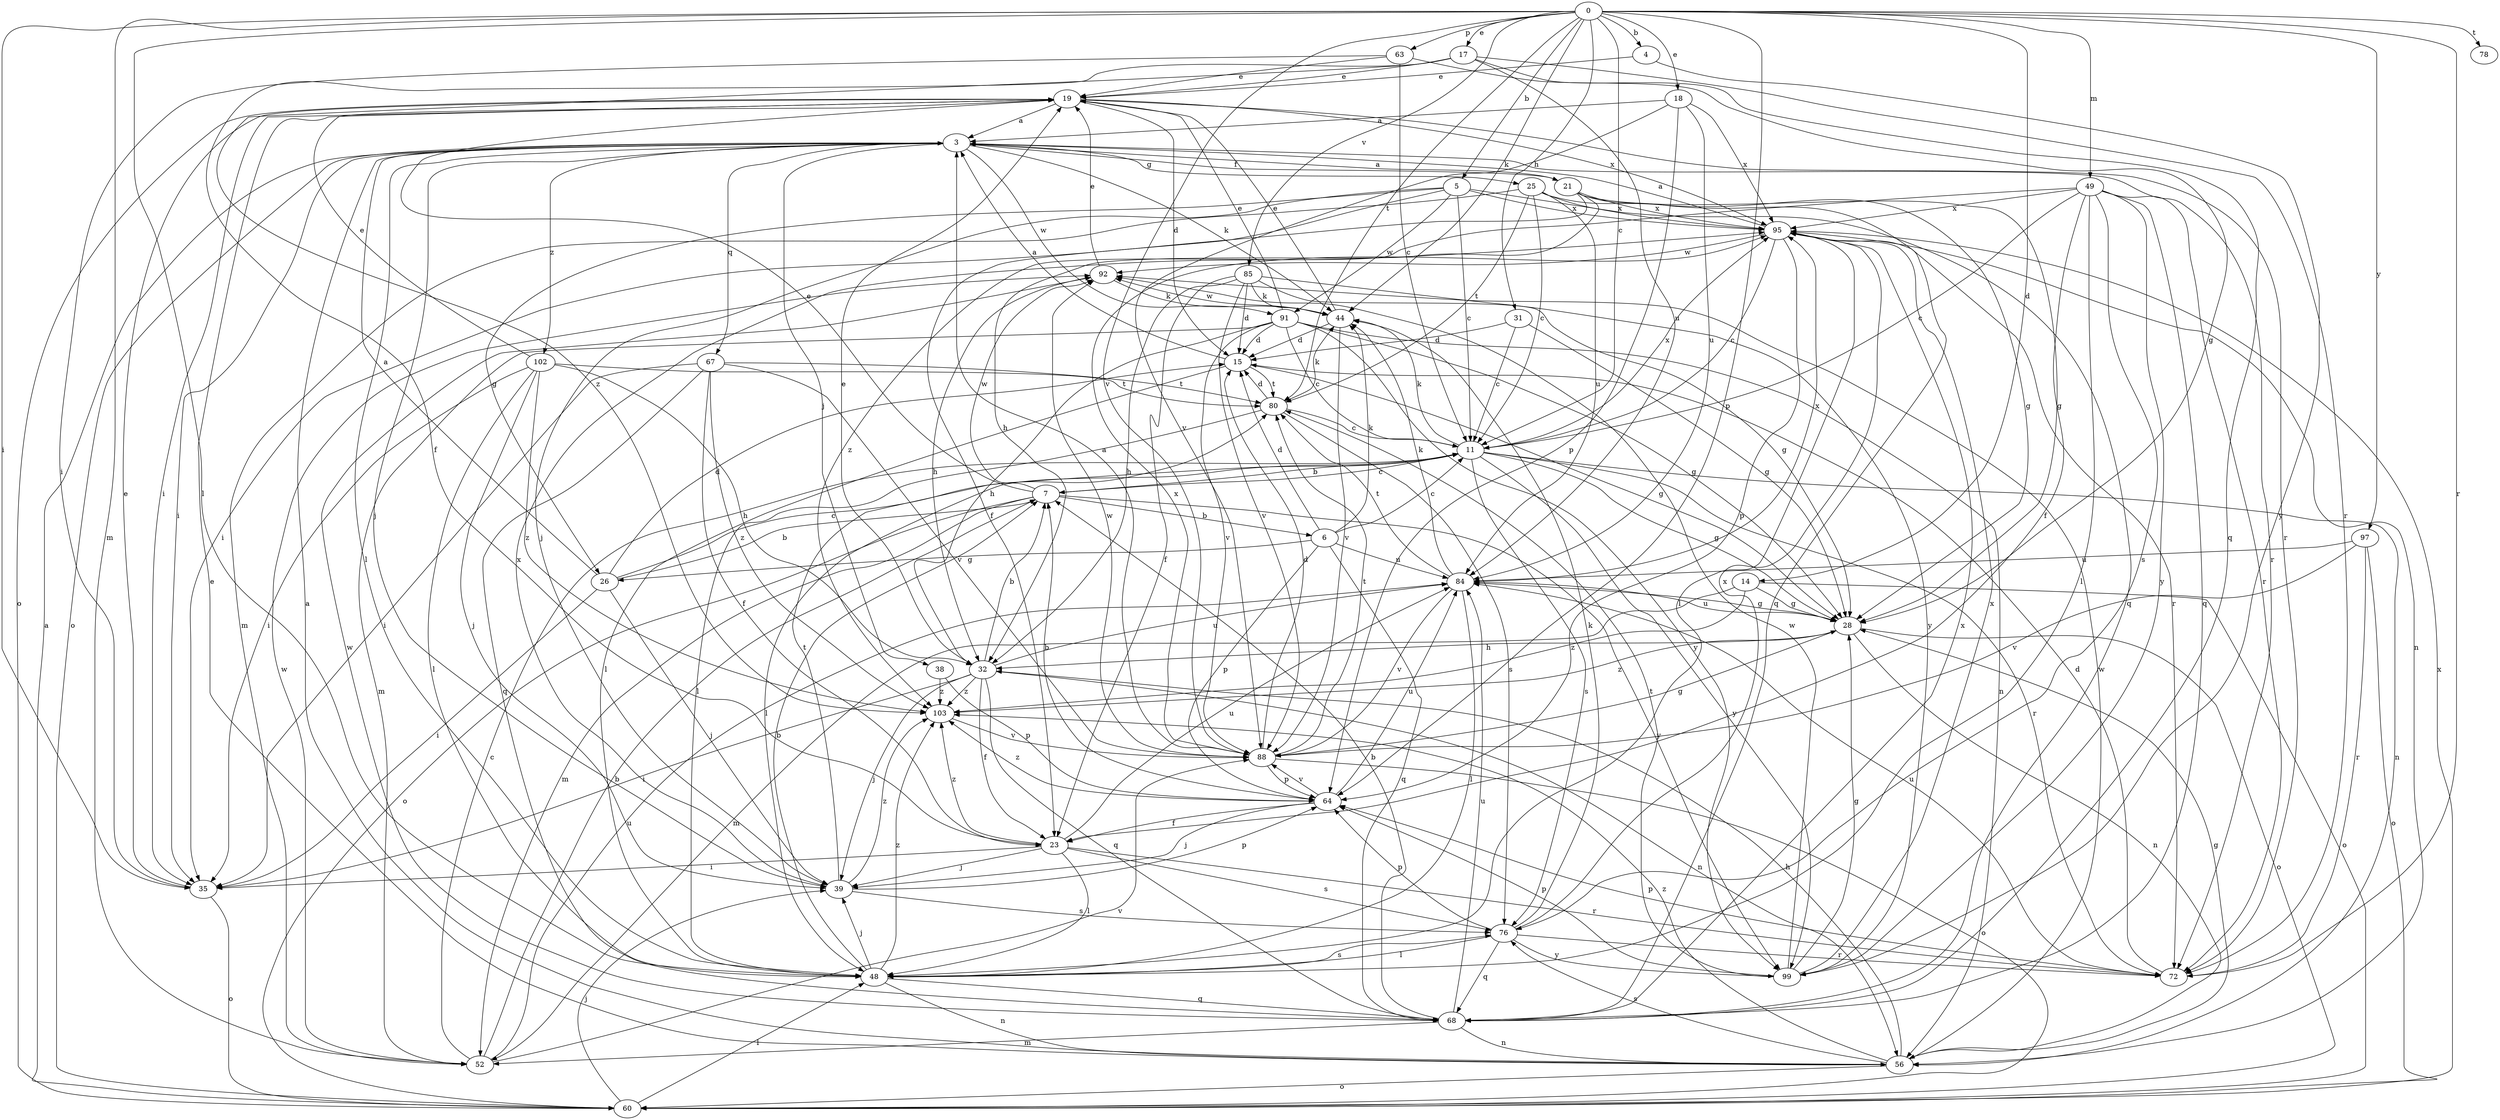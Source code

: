strict digraph  {
0;
3;
4;
5;
6;
7;
11;
14;
15;
17;
18;
19;
21;
23;
25;
26;
28;
31;
32;
35;
38;
39;
44;
48;
49;
52;
56;
60;
63;
64;
67;
68;
72;
76;
78;
80;
84;
85;
88;
91;
92;
95;
97;
99;
102;
103;
0 -> 4  [label=b];
0 -> 5  [label=b];
0 -> 11  [label=c];
0 -> 14  [label=d];
0 -> 17  [label=e];
0 -> 18  [label=e];
0 -> 31  [label=h];
0 -> 35  [label=i];
0 -> 44  [label=k];
0 -> 48  [label=l];
0 -> 49  [label=m];
0 -> 52  [label=m];
0 -> 63  [label=p];
0 -> 64  [label=p];
0 -> 72  [label=r];
0 -> 78  [label=t];
0 -> 80  [label=t];
0 -> 85  [label=v];
0 -> 88  [label=v];
0 -> 97  [label=y];
3 -> 21  [label=f];
3 -> 25  [label=g];
3 -> 35  [label=i];
3 -> 38  [label=j];
3 -> 39  [label=j];
3 -> 44  [label=k];
3 -> 48  [label=l];
3 -> 60  [label=o];
3 -> 67  [label=q];
3 -> 72  [label=r];
3 -> 91  [label=w];
3 -> 102  [label=z];
4 -> 19  [label=e];
4 -> 99  [label=y];
5 -> 11  [label=c];
5 -> 23  [label=f];
5 -> 26  [label=g];
5 -> 39  [label=j];
5 -> 68  [label=q];
5 -> 91  [label=w];
5 -> 95  [label=x];
6 -> 11  [label=c];
6 -> 15  [label=d];
6 -> 26  [label=g];
6 -> 44  [label=k];
6 -> 64  [label=p];
6 -> 68  [label=q];
6 -> 84  [label=u];
7 -> 6  [label=b];
7 -> 11  [label=c];
7 -> 19  [label=e];
7 -> 52  [label=m];
7 -> 60  [label=o];
7 -> 92  [label=w];
7 -> 99  [label=y];
11 -> 7  [label=b];
11 -> 28  [label=g];
11 -> 44  [label=k];
11 -> 48  [label=l];
11 -> 56  [label=n];
11 -> 72  [label=r];
11 -> 76  [label=s];
11 -> 95  [label=x];
11 -> 99  [label=y];
14 -> 28  [label=g];
14 -> 52  [label=m];
14 -> 60  [label=o];
14 -> 103  [label=z];
15 -> 3  [label=a];
15 -> 28  [label=g];
15 -> 48  [label=l];
15 -> 80  [label=t];
17 -> 19  [label=e];
17 -> 23  [label=f];
17 -> 68  [label=q];
17 -> 72  [label=r];
17 -> 84  [label=u];
17 -> 103  [label=z];
18 -> 3  [label=a];
18 -> 64  [label=p];
18 -> 84  [label=u];
18 -> 88  [label=v];
18 -> 95  [label=x];
19 -> 3  [label=a];
19 -> 15  [label=d];
19 -> 35  [label=i];
19 -> 60  [label=o];
19 -> 72  [label=r];
19 -> 95  [label=x];
21 -> 3  [label=a];
21 -> 28  [label=g];
21 -> 32  [label=h];
21 -> 35  [label=i];
21 -> 68  [label=q];
21 -> 95  [label=x];
23 -> 35  [label=i];
23 -> 39  [label=j];
23 -> 48  [label=l];
23 -> 72  [label=r];
23 -> 76  [label=s];
23 -> 84  [label=u];
23 -> 103  [label=z];
25 -> 11  [label=c];
25 -> 28  [label=g];
25 -> 52  [label=m];
25 -> 80  [label=t];
25 -> 84  [label=u];
25 -> 95  [label=x];
26 -> 3  [label=a];
26 -> 7  [label=b];
26 -> 11  [label=c];
26 -> 15  [label=d];
26 -> 35  [label=i];
26 -> 39  [label=j];
28 -> 32  [label=h];
28 -> 56  [label=n];
28 -> 60  [label=o];
28 -> 84  [label=u];
28 -> 103  [label=z];
31 -> 11  [label=c];
31 -> 15  [label=d];
31 -> 28  [label=g];
32 -> 7  [label=b];
32 -> 19  [label=e];
32 -> 23  [label=f];
32 -> 35  [label=i];
32 -> 39  [label=j];
32 -> 56  [label=n];
32 -> 68  [label=q];
32 -> 84  [label=u];
32 -> 103  [label=z];
35 -> 19  [label=e];
35 -> 60  [label=o];
38 -> 64  [label=p];
38 -> 103  [label=z];
39 -> 64  [label=p];
39 -> 76  [label=s];
39 -> 80  [label=t];
39 -> 95  [label=x];
39 -> 103  [label=z];
44 -> 15  [label=d];
44 -> 19  [label=e];
44 -> 88  [label=v];
44 -> 92  [label=w];
48 -> 7  [label=b];
48 -> 39  [label=j];
48 -> 56  [label=n];
48 -> 68  [label=q];
48 -> 76  [label=s];
48 -> 103  [label=z];
49 -> 11  [label=c];
49 -> 23  [label=f];
49 -> 48  [label=l];
49 -> 68  [label=q];
49 -> 72  [label=r];
49 -> 76  [label=s];
49 -> 95  [label=x];
49 -> 99  [label=y];
49 -> 103  [label=z];
52 -> 7  [label=b];
52 -> 11  [label=c];
52 -> 84  [label=u];
52 -> 88  [label=v];
52 -> 92  [label=w];
56 -> 3  [label=a];
56 -> 19  [label=e];
56 -> 28  [label=g];
56 -> 32  [label=h];
56 -> 60  [label=o];
56 -> 76  [label=s];
56 -> 92  [label=w];
56 -> 103  [label=z];
60 -> 3  [label=a];
60 -> 39  [label=j];
60 -> 48  [label=l];
60 -> 95  [label=x];
63 -> 11  [label=c];
63 -> 19  [label=e];
63 -> 28  [label=g];
63 -> 35  [label=i];
64 -> 7  [label=b];
64 -> 23  [label=f];
64 -> 39  [label=j];
64 -> 84  [label=u];
64 -> 88  [label=v];
64 -> 103  [label=z];
67 -> 23  [label=f];
67 -> 35  [label=i];
67 -> 68  [label=q];
67 -> 80  [label=t];
67 -> 88  [label=v];
67 -> 103  [label=z];
68 -> 7  [label=b];
68 -> 52  [label=m];
68 -> 56  [label=n];
68 -> 84  [label=u];
68 -> 92  [label=w];
68 -> 95  [label=x];
72 -> 15  [label=d];
72 -> 64  [label=p];
72 -> 84  [label=u];
76 -> 44  [label=k];
76 -> 48  [label=l];
76 -> 64  [label=p];
76 -> 68  [label=q];
76 -> 72  [label=r];
76 -> 95  [label=x];
76 -> 99  [label=y];
80 -> 11  [label=c];
80 -> 15  [label=d];
80 -> 44  [label=k];
80 -> 48  [label=l];
80 -> 76  [label=s];
84 -> 28  [label=g];
84 -> 44  [label=k];
84 -> 48  [label=l];
84 -> 80  [label=t];
84 -> 88  [label=v];
84 -> 95  [label=x];
85 -> 15  [label=d];
85 -> 23  [label=f];
85 -> 28  [label=g];
85 -> 32  [label=h];
85 -> 44  [label=k];
85 -> 88  [label=v];
85 -> 99  [label=y];
88 -> 3  [label=a];
88 -> 15  [label=d];
88 -> 28  [label=g];
88 -> 60  [label=o];
88 -> 64  [label=p];
88 -> 80  [label=t];
88 -> 92  [label=w];
88 -> 95  [label=x];
91 -> 11  [label=c];
91 -> 15  [label=d];
91 -> 19  [label=e];
91 -> 28  [label=g];
91 -> 32  [label=h];
91 -> 52  [label=m];
91 -> 56  [label=n];
91 -> 88  [label=v];
91 -> 99  [label=y];
92 -> 19  [label=e];
92 -> 32  [label=h];
92 -> 44  [label=k];
95 -> 3  [label=a];
95 -> 11  [label=c];
95 -> 48  [label=l];
95 -> 56  [label=n];
95 -> 64  [label=p];
95 -> 72  [label=r];
95 -> 92  [label=w];
97 -> 60  [label=o];
97 -> 72  [label=r];
97 -> 84  [label=u];
97 -> 88  [label=v];
99 -> 28  [label=g];
99 -> 64  [label=p];
99 -> 80  [label=t];
99 -> 92  [label=w];
99 -> 95  [label=x];
102 -> 19  [label=e];
102 -> 32  [label=h];
102 -> 35  [label=i];
102 -> 39  [label=j];
102 -> 48  [label=l];
102 -> 80  [label=t];
102 -> 103  [label=z];
103 -> 88  [label=v];
}

